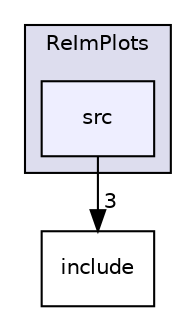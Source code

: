 digraph "/Users/matt/Scratch/lhcb/CombinationCode/gammacombo/ReImPlots/src" {
  compound=true
  node [ fontsize="10", fontname="Helvetica"];
  edge [ labelfontsize="10", labelfontname="Helvetica"];
  subgraph clusterdir_01c72b399cf40d9b5c97253726061a5b {
    graph [ bgcolor="#ddddee", pencolor="black", label="ReImPlots" fontname="Helvetica", fontsize="10", URL="dir_01c72b399cf40d9b5c97253726061a5b.html"]
  dir_c8a3e62d0861a17d1cacdb4ffb74fef5 [shape=box, label="src", style="filled", fillcolor="#eeeeff", pencolor="black", URL="dir_c8a3e62d0861a17d1cacdb4ffb74fef5.html"];
  }
  dir_41839532678173a731707aff97603f14 [shape=box label="include" URL="dir_41839532678173a731707aff97603f14.html"];
  dir_c8a3e62d0861a17d1cacdb4ffb74fef5->dir_41839532678173a731707aff97603f14 [headlabel="3", labeldistance=1.5 headhref="dir_000005_000004.html"];
}
